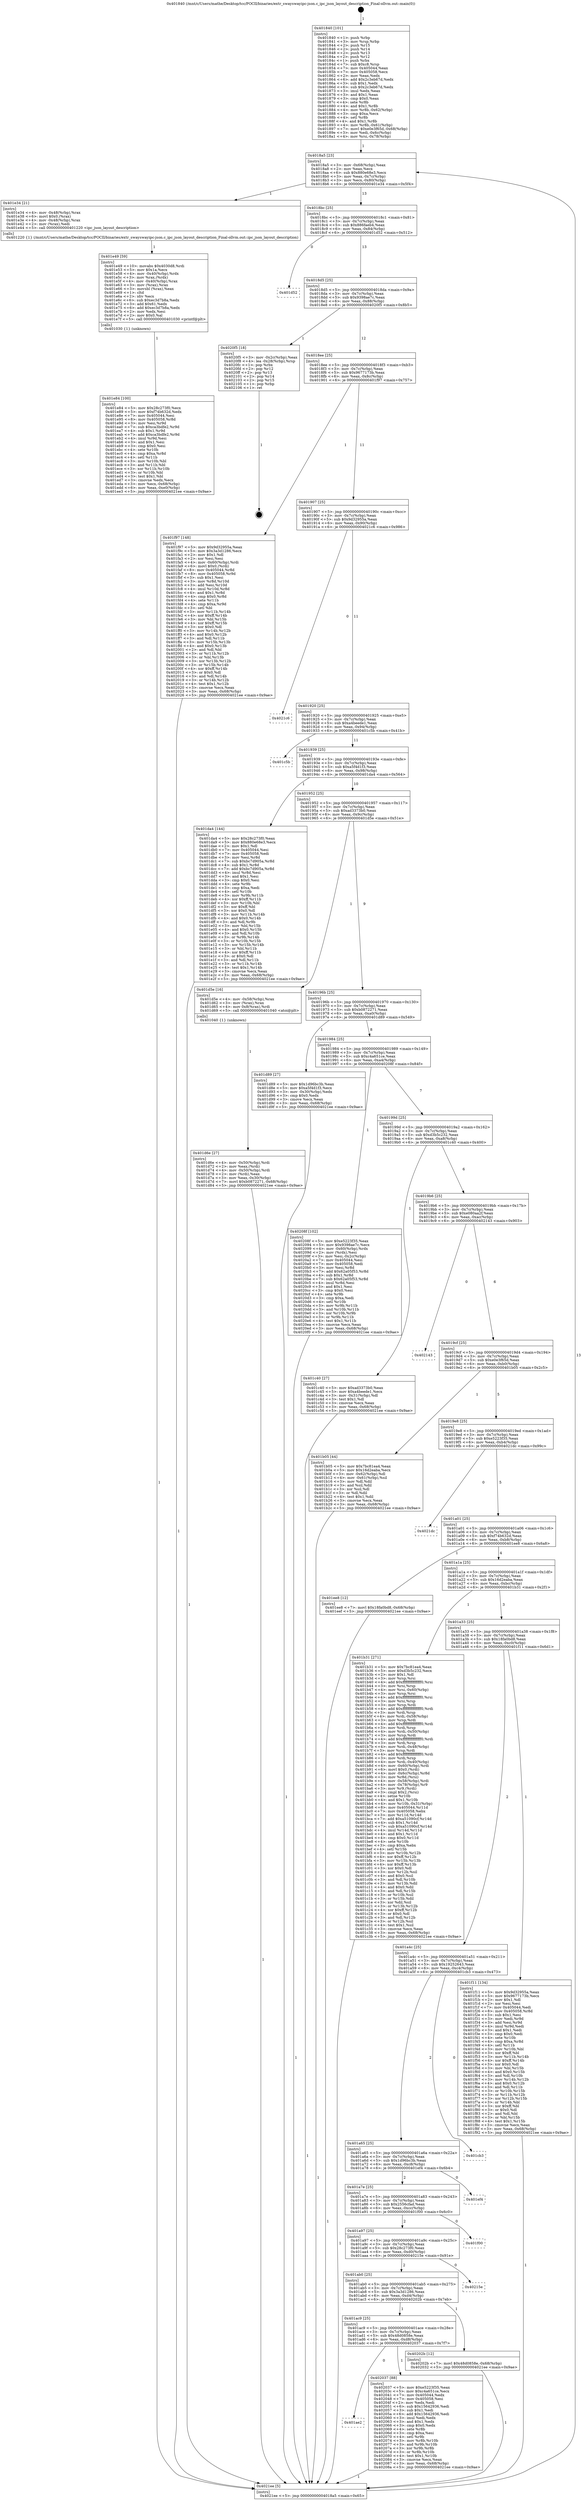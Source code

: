 digraph "0x401840" {
  label = "0x401840 (/mnt/c/Users/mathe/Desktop/tcc/POCII/binaries/extr_swayswayipc-json.c_ipc_json_layout_description_Final-ollvm.out::main(0))"
  labelloc = "t"
  node[shape=record]

  Entry [label="",width=0.3,height=0.3,shape=circle,fillcolor=black,style=filled]
  "0x4018a5" [label="{
     0x4018a5 [23]\l
     | [instrs]\l
     &nbsp;&nbsp;0x4018a5 \<+3\>: mov -0x68(%rbp),%eax\l
     &nbsp;&nbsp;0x4018a8 \<+2\>: mov %eax,%ecx\l
     &nbsp;&nbsp;0x4018aa \<+6\>: sub $0x880e68e3,%ecx\l
     &nbsp;&nbsp;0x4018b0 \<+3\>: mov %eax,-0x7c(%rbp)\l
     &nbsp;&nbsp;0x4018b3 \<+3\>: mov %ecx,-0x80(%rbp)\l
     &nbsp;&nbsp;0x4018b6 \<+6\>: je 0000000000401e34 \<main+0x5f4\>\l
  }"]
  "0x401e34" [label="{
     0x401e34 [21]\l
     | [instrs]\l
     &nbsp;&nbsp;0x401e34 \<+4\>: mov -0x48(%rbp),%rax\l
     &nbsp;&nbsp;0x401e38 \<+6\>: movl $0x0,(%rax)\l
     &nbsp;&nbsp;0x401e3e \<+4\>: mov -0x48(%rbp),%rax\l
     &nbsp;&nbsp;0x401e42 \<+2\>: mov (%rax),%edi\l
     &nbsp;&nbsp;0x401e44 \<+5\>: call 0000000000401220 \<ipc_json_layout_description\>\l
     | [calls]\l
     &nbsp;&nbsp;0x401220 \{1\} (/mnt/c/Users/mathe/Desktop/tcc/POCII/binaries/extr_swayswayipc-json.c_ipc_json_layout_description_Final-ollvm.out::ipc_json_layout_description)\l
  }"]
  "0x4018bc" [label="{
     0x4018bc [25]\l
     | [instrs]\l
     &nbsp;&nbsp;0x4018bc \<+5\>: jmp 00000000004018c1 \<main+0x81\>\l
     &nbsp;&nbsp;0x4018c1 \<+3\>: mov -0x7c(%rbp),%eax\l
     &nbsp;&nbsp;0x4018c4 \<+5\>: sub $0x886faeb4,%eax\l
     &nbsp;&nbsp;0x4018c9 \<+6\>: mov %eax,-0x84(%rbp)\l
     &nbsp;&nbsp;0x4018cf \<+6\>: je 0000000000401d52 \<main+0x512\>\l
  }"]
  Exit [label="",width=0.3,height=0.3,shape=circle,fillcolor=black,style=filled,peripheries=2]
  "0x401d52" [label="{
     0x401d52\l
  }", style=dashed]
  "0x4018d5" [label="{
     0x4018d5 [25]\l
     | [instrs]\l
     &nbsp;&nbsp;0x4018d5 \<+5\>: jmp 00000000004018da \<main+0x9a\>\l
     &nbsp;&nbsp;0x4018da \<+3\>: mov -0x7c(%rbp),%eax\l
     &nbsp;&nbsp;0x4018dd \<+5\>: sub $0x9398ae7c,%eax\l
     &nbsp;&nbsp;0x4018e2 \<+6\>: mov %eax,-0x88(%rbp)\l
     &nbsp;&nbsp;0x4018e8 \<+6\>: je 00000000004020f5 \<main+0x8b5\>\l
  }"]
  "0x401ae2" [label="{
     0x401ae2\l
  }", style=dashed]
  "0x4020f5" [label="{
     0x4020f5 [18]\l
     | [instrs]\l
     &nbsp;&nbsp;0x4020f5 \<+3\>: mov -0x2c(%rbp),%eax\l
     &nbsp;&nbsp;0x4020f8 \<+4\>: lea -0x28(%rbp),%rsp\l
     &nbsp;&nbsp;0x4020fc \<+1\>: pop %rbx\l
     &nbsp;&nbsp;0x4020fd \<+2\>: pop %r12\l
     &nbsp;&nbsp;0x4020ff \<+2\>: pop %r13\l
     &nbsp;&nbsp;0x402101 \<+2\>: pop %r14\l
     &nbsp;&nbsp;0x402103 \<+2\>: pop %r15\l
     &nbsp;&nbsp;0x402105 \<+1\>: pop %rbp\l
     &nbsp;&nbsp;0x402106 \<+1\>: ret\l
  }"]
  "0x4018ee" [label="{
     0x4018ee [25]\l
     | [instrs]\l
     &nbsp;&nbsp;0x4018ee \<+5\>: jmp 00000000004018f3 \<main+0xb3\>\l
     &nbsp;&nbsp;0x4018f3 \<+3\>: mov -0x7c(%rbp),%eax\l
     &nbsp;&nbsp;0x4018f6 \<+5\>: sub $0x9677173b,%eax\l
     &nbsp;&nbsp;0x4018fb \<+6\>: mov %eax,-0x8c(%rbp)\l
     &nbsp;&nbsp;0x401901 \<+6\>: je 0000000000401f97 \<main+0x757\>\l
  }"]
  "0x402037" [label="{
     0x402037 [88]\l
     | [instrs]\l
     &nbsp;&nbsp;0x402037 \<+5\>: mov $0xe5223f35,%eax\l
     &nbsp;&nbsp;0x40203c \<+5\>: mov $0xc4a651ce,%ecx\l
     &nbsp;&nbsp;0x402041 \<+7\>: mov 0x405044,%edx\l
     &nbsp;&nbsp;0x402048 \<+7\>: mov 0x405058,%esi\l
     &nbsp;&nbsp;0x40204f \<+2\>: mov %edx,%edi\l
     &nbsp;&nbsp;0x402051 \<+6\>: sub $0x15642936,%edi\l
     &nbsp;&nbsp;0x402057 \<+3\>: sub $0x1,%edi\l
     &nbsp;&nbsp;0x40205a \<+6\>: add $0x15642936,%edi\l
     &nbsp;&nbsp;0x402060 \<+3\>: imul %edi,%edx\l
     &nbsp;&nbsp;0x402063 \<+3\>: and $0x1,%edx\l
     &nbsp;&nbsp;0x402066 \<+3\>: cmp $0x0,%edx\l
     &nbsp;&nbsp;0x402069 \<+4\>: sete %r8b\l
     &nbsp;&nbsp;0x40206d \<+3\>: cmp $0xa,%esi\l
     &nbsp;&nbsp;0x402070 \<+4\>: setl %r9b\l
     &nbsp;&nbsp;0x402074 \<+3\>: mov %r8b,%r10b\l
     &nbsp;&nbsp;0x402077 \<+3\>: and %r9b,%r10b\l
     &nbsp;&nbsp;0x40207a \<+3\>: xor %r9b,%r8b\l
     &nbsp;&nbsp;0x40207d \<+3\>: or %r8b,%r10b\l
     &nbsp;&nbsp;0x402080 \<+4\>: test $0x1,%r10b\l
     &nbsp;&nbsp;0x402084 \<+3\>: cmovne %ecx,%eax\l
     &nbsp;&nbsp;0x402087 \<+3\>: mov %eax,-0x68(%rbp)\l
     &nbsp;&nbsp;0x40208a \<+5\>: jmp 00000000004021ee \<main+0x9ae\>\l
  }"]
  "0x401f97" [label="{
     0x401f97 [148]\l
     | [instrs]\l
     &nbsp;&nbsp;0x401f97 \<+5\>: mov $0x9d32955a,%eax\l
     &nbsp;&nbsp;0x401f9c \<+5\>: mov $0x3a3d1286,%ecx\l
     &nbsp;&nbsp;0x401fa1 \<+2\>: mov $0x1,%dl\l
     &nbsp;&nbsp;0x401fa3 \<+2\>: xor %esi,%esi\l
     &nbsp;&nbsp;0x401fa5 \<+4\>: mov -0x60(%rbp),%rdi\l
     &nbsp;&nbsp;0x401fa9 \<+6\>: movl $0x0,(%rdi)\l
     &nbsp;&nbsp;0x401faf \<+8\>: mov 0x405044,%r8d\l
     &nbsp;&nbsp;0x401fb7 \<+8\>: mov 0x405058,%r9d\l
     &nbsp;&nbsp;0x401fbf \<+3\>: sub $0x1,%esi\l
     &nbsp;&nbsp;0x401fc2 \<+3\>: mov %r8d,%r10d\l
     &nbsp;&nbsp;0x401fc5 \<+3\>: add %esi,%r10d\l
     &nbsp;&nbsp;0x401fc8 \<+4\>: imul %r10d,%r8d\l
     &nbsp;&nbsp;0x401fcc \<+4\>: and $0x1,%r8d\l
     &nbsp;&nbsp;0x401fd0 \<+4\>: cmp $0x0,%r8d\l
     &nbsp;&nbsp;0x401fd4 \<+4\>: sete %r11b\l
     &nbsp;&nbsp;0x401fd8 \<+4\>: cmp $0xa,%r9d\l
     &nbsp;&nbsp;0x401fdc \<+3\>: setl %bl\l
     &nbsp;&nbsp;0x401fdf \<+3\>: mov %r11b,%r14b\l
     &nbsp;&nbsp;0x401fe2 \<+4\>: xor $0xff,%r14b\l
     &nbsp;&nbsp;0x401fe6 \<+3\>: mov %bl,%r15b\l
     &nbsp;&nbsp;0x401fe9 \<+4\>: xor $0xff,%r15b\l
     &nbsp;&nbsp;0x401fed \<+3\>: xor $0x0,%dl\l
     &nbsp;&nbsp;0x401ff0 \<+3\>: mov %r14b,%r12b\l
     &nbsp;&nbsp;0x401ff3 \<+4\>: and $0x0,%r12b\l
     &nbsp;&nbsp;0x401ff7 \<+3\>: and %dl,%r11b\l
     &nbsp;&nbsp;0x401ffa \<+3\>: mov %r15b,%r13b\l
     &nbsp;&nbsp;0x401ffd \<+4\>: and $0x0,%r13b\l
     &nbsp;&nbsp;0x402001 \<+2\>: and %dl,%bl\l
     &nbsp;&nbsp;0x402003 \<+3\>: or %r11b,%r12b\l
     &nbsp;&nbsp;0x402006 \<+3\>: or %bl,%r13b\l
     &nbsp;&nbsp;0x402009 \<+3\>: xor %r13b,%r12b\l
     &nbsp;&nbsp;0x40200c \<+3\>: or %r15b,%r14b\l
     &nbsp;&nbsp;0x40200f \<+4\>: xor $0xff,%r14b\l
     &nbsp;&nbsp;0x402013 \<+3\>: or $0x0,%dl\l
     &nbsp;&nbsp;0x402016 \<+3\>: and %dl,%r14b\l
     &nbsp;&nbsp;0x402019 \<+3\>: or %r14b,%r12b\l
     &nbsp;&nbsp;0x40201c \<+4\>: test $0x1,%r12b\l
     &nbsp;&nbsp;0x402020 \<+3\>: cmovne %ecx,%eax\l
     &nbsp;&nbsp;0x402023 \<+3\>: mov %eax,-0x68(%rbp)\l
     &nbsp;&nbsp;0x402026 \<+5\>: jmp 00000000004021ee \<main+0x9ae\>\l
  }"]
  "0x401907" [label="{
     0x401907 [25]\l
     | [instrs]\l
     &nbsp;&nbsp;0x401907 \<+5\>: jmp 000000000040190c \<main+0xcc\>\l
     &nbsp;&nbsp;0x40190c \<+3\>: mov -0x7c(%rbp),%eax\l
     &nbsp;&nbsp;0x40190f \<+5\>: sub $0x9d32955a,%eax\l
     &nbsp;&nbsp;0x401914 \<+6\>: mov %eax,-0x90(%rbp)\l
     &nbsp;&nbsp;0x40191a \<+6\>: je 00000000004021c6 \<main+0x986\>\l
  }"]
  "0x401ac9" [label="{
     0x401ac9 [25]\l
     | [instrs]\l
     &nbsp;&nbsp;0x401ac9 \<+5\>: jmp 0000000000401ace \<main+0x28e\>\l
     &nbsp;&nbsp;0x401ace \<+3\>: mov -0x7c(%rbp),%eax\l
     &nbsp;&nbsp;0x401ad1 \<+5\>: sub $0x48d0858e,%eax\l
     &nbsp;&nbsp;0x401ad6 \<+6\>: mov %eax,-0xd8(%rbp)\l
     &nbsp;&nbsp;0x401adc \<+6\>: je 0000000000402037 \<main+0x7f7\>\l
  }"]
  "0x4021c6" [label="{
     0x4021c6\l
  }", style=dashed]
  "0x401920" [label="{
     0x401920 [25]\l
     | [instrs]\l
     &nbsp;&nbsp;0x401920 \<+5\>: jmp 0000000000401925 \<main+0xe5\>\l
     &nbsp;&nbsp;0x401925 \<+3\>: mov -0x7c(%rbp),%eax\l
     &nbsp;&nbsp;0x401928 \<+5\>: sub $0xa4beede1,%eax\l
     &nbsp;&nbsp;0x40192d \<+6\>: mov %eax,-0x94(%rbp)\l
     &nbsp;&nbsp;0x401933 \<+6\>: je 0000000000401c5b \<main+0x41b\>\l
  }"]
  "0x40202b" [label="{
     0x40202b [12]\l
     | [instrs]\l
     &nbsp;&nbsp;0x40202b \<+7\>: movl $0x48d0858e,-0x68(%rbp)\l
     &nbsp;&nbsp;0x402032 \<+5\>: jmp 00000000004021ee \<main+0x9ae\>\l
  }"]
  "0x401c5b" [label="{
     0x401c5b\l
  }", style=dashed]
  "0x401939" [label="{
     0x401939 [25]\l
     | [instrs]\l
     &nbsp;&nbsp;0x401939 \<+5\>: jmp 000000000040193e \<main+0xfe\>\l
     &nbsp;&nbsp;0x40193e \<+3\>: mov -0x7c(%rbp),%eax\l
     &nbsp;&nbsp;0x401941 \<+5\>: sub $0xa5f4d1f3,%eax\l
     &nbsp;&nbsp;0x401946 \<+6\>: mov %eax,-0x98(%rbp)\l
     &nbsp;&nbsp;0x40194c \<+6\>: je 0000000000401da4 \<main+0x564\>\l
  }"]
  "0x401ab0" [label="{
     0x401ab0 [25]\l
     | [instrs]\l
     &nbsp;&nbsp;0x401ab0 \<+5\>: jmp 0000000000401ab5 \<main+0x275\>\l
     &nbsp;&nbsp;0x401ab5 \<+3\>: mov -0x7c(%rbp),%eax\l
     &nbsp;&nbsp;0x401ab8 \<+5\>: sub $0x3a3d1286,%eax\l
     &nbsp;&nbsp;0x401abd \<+6\>: mov %eax,-0xd4(%rbp)\l
     &nbsp;&nbsp;0x401ac3 \<+6\>: je 000000000040202b \<main+0x7eb\>\l
  }"]
  "0x401da4" [label="{
     0x401da4 [144]\l
     | [instrs]\l
     &nbsp;&nbsp;0x401da4 \<+5\>: mov $0x28c273f0,%eax\l
     &nbsp;&nbsp;0x401da9 \<+5\>: mov $0x880e68e3,%ecx\l
     &nbsp;&nbsp;0x401dae \<+2\>: mov $0x1,%dl\l
     &nbsp;&nbsp;0x401db0 \<+7\>: mov 0x405044,%esi\l
     &nbsp;&nbsp;0x401db7 \<+7\>: mov 0x405058,%edi\l
     &nbsp;&nbsp;0x401dbe \<+3\>: mov %esi,%r8d\l
     &nbsp;&nbsp;0x401dc1 \<+7\>: sub $0xbc7d905a,%r8d\l
     &nbsp;&nbsp;0x401dc8 \<+4\>: sub $0x1,%r8d\l
     &nbsp;&nbsp;0x401dcc \<+7\>: add $0xbc7d905a,%r8d\l
     &nbsp;&nbsp;0x401dd3 \<+4\>: imul %r8d,%esi\l
     &nbsp;&nbsp;0x401dd7 \<+3\>: and $0x1,%esi\l
     &nbsp;&nbsp;0x401dda \<+3\>: cmp $0x0,%esi\l
     &nbsp;&nbsp;0x401ddd \<+4\>: sete %r9b\l
     &nbsp;&nbsp;0x401de1 \<+3\>: cmp $0xa,%edi\l
     &nbsp;&nbsp;0x401de4 \<+4\>: setl %r10b\l
     &nbsp;&nbsp;0x401de8 \<+3\>: mov %r9b,%r11b\l
     &nbsp;&nbsp;0x401deb \<+4\>: xor $0xff,%r11b\l
     &nbsp;&nbsp;0x401def \<+3\>: mov %r10b,%bl\l
     &nbsp;&nbsp;0x401df2 \<+3\>: xor $0xff,%bl\l
     &nbsp;&nbsp;0x401df5 \<+3\>: xor $0x0,%dl\l
     &nbsp;&nbsp;0x401df8 \<+3\>: mov %r11b,%r14b\l
     &nbsp;&nbsp;0x401dfb \<+4\>: and $0x0,%r14b\l
     &nbsp;&nbsp;0x401dff \<+3\>: and %dl,%r9b\l
     &nbsp;&nbsp;0x401e02 \<+3\>: mov %bl,%r15b\l
     &nbsp;&nbsp;0x401e05 \<+4\>: and $0x0,%r15b\l
     &nbsp;&nbsp;0x401e09 \<+3\>: and %dl,%r10b\l
     &nbsp;&nbsp;0x401e0c \<+3\>: or %r9b,%r14b\l
     &nbsp;&nbsp;0x401e0f \<+3\>: or %r10b,%r15b\l
     &nbsp;&nbsp;0x401e12 \<+3\>: xor %r15b,%r14b\l
     &nbsp;&nbsp;0x401e15 \<+3\>: or %bl,%r11b\l
     &nbsp;&nbsp;0x401e18 \<+4\>: xor $0xff,%r11b\l
     &nbsp;&nbsp;0x401e1c \<+3\>: or $0x0,%dl\l
     &nbsp;&nbsp;0x401e1f \<+3\>: and %dl,%r11b\l
     &nbsp;&nbsp;0x401e22 \<+3\>: or %r11b,%r14b\l
     &nbsp;&nbsp;0x401e25 \<+4\>: test $0x1,%r14b\l
     &nbsp;&nbsp;0x401e29 \<+3\>: cmovne %ecx,%eax\l
     &nbsp;&nbsp;0x401e2c \<+3\>: mov %eax,-0x68(%rbp)\l
     &nbsp;&nbsp;0x401e2f \<+5\>: jmp 00000000004021ee \<main+0x9ae\>\l
  }"]
  "0x401952" [label="{
     0x401952 [25]\l
     | [instrs]\l
     &nbsp;&nbsp;0x401952 \<+5\>: jmp 0000000000401957 \<main+0x117\>\l
     &nbsp;&nbsp;0x401957 \<+3\>: mov -0x7c(%rbp),%eax\l
     &nbsp;&nbsp;0x40195a \<+5\>: sub $0xad3373b0,%eax\l
     &nbsp;&nbsp;0x40195f \<+6\>: mov %eax,-0x9c(%rbp)\l
     &nbsp;&nbsp;0x401965 \<+6\>: je 0000000000401d5e \<main+0x51e\>\l
  }"]
  "0x40215e" [label="{
     0x40215e\l
  }", style=dashed]
  "0x401d5e" [label="{
     0x401d5e [16]\l
     | [instrs]\l
     &nbsp;&nbsp;0x401d5e \<+4\>: mov -0x58(%rbp),%rax\l
     &nbsp;&nbsp;0x401d62 \<+3\>: mov (%rax),%rax\l
     &nbsp;&nbsp;0x401d65 \<+4\>: mov 0x8(%rax),%rdi\l
     &nbsp;&nbsp;0x401d69 \<+5\>: call 0000000000401040 \<atoi@plt\>\l
     | [calls]\l
     &nbsp;&nbsp;0x401040 \{1\} (unknown)\l
  }"]
  "0x40196b" [label="{
     0x40196b [25]\l
     | [instrs]\l
     &nbsp;&nbsp;0x40196b \<+5\>: jmp 0000000000401970 \<main+0x130\>\l
     &nbsp;&nbsp;0x401970 \<+3\>: mov -0x7c(%rbp),%eax\l
     &nbsp;&nbsp;0x401973 \<+5\>: sub $0xb0872271,%eax\l
     &nbsp;&nbsp;0x401978 \<+6\>: mov %eax,-0xa0(%rbp)\l
     &nbsp;&nbsp;0x40197e \<+6\>: je 0000000000401d89 \<main+0x549\>\l
  }"]
  "0x401a97" [label="{
     0x401a97 [25]\l
     | [instrs]\l
     &nbsp;&nbsp;0x401a97 \<+5\>: jmp 0000000000401a9c \<main+0x25c\>\l
     &nbsp;&nbsp;0x401a9c \<+3\>: mov -0x7c(%rbp),%eax\l
     &nbsp;&nbsp;0x401a9f \<+5\>: sub $0x28c273f0,%eax\l
     &nbsp;&nbsp;0x401aa4 \<+6\>: mov %eax,-0xd0(%rbp)\l
     &nbsp;&nbsp;0x401aaa \<+6\>: je 000000000040215e \<main+0x91e\>\l
  }"]
  "0x401d89" [label="{
     0x401d89 [27]\l
     | [instrs]\l
     &nbsp;&nbsp;0x401d89 \<+5\>: mov $0x1d96bc3b,%eax\l
     &nbsp;&nbsp;0x401d8e \<+5\>: mov $0xa5f4d1f3,%ecx\l
     &nbsp;&nbsp;0x401d93 \<+3\>: mov -0x30(%rbp),%edx\l
     &nbsp;&nbsp;0x401d96 \<+3\>: cmp $0x0,%edx\l
     &nbsp;&nbsp;0x401d99 \<+3\>: cmove %ecx,%eax\l
     &nbsp;&nbsp;0x401d9c \<+3\>: mov %eax,-0x68(%rbp)\l
     &nbsp;&nbsp;0x401d9f \<+5\>: jmp 00000000004021ee \<main+0x9ae\>\l
  }"]
  "0x401984" [label="{
     0x401984 [25]\l
     | [instrs]\l
     &nbsp;&nbsp;0x401984 \<+5\>: jmp 0000000000401989 \<main+0x149\>\l
     &nbsp;&nbsp;0x401989 \<+3\>: mov -0x7c(%rbp),%eax\l
     &nbsp;&nbsp;0x40198c \<+5\>: sub $0xc4a651ce,%eax\l
     &nbsp;&nbsp;0x401991 \<+6\>: mov %eax,-0xa4(%rbp)\l
     &nbsp;&nbsp;0x401997 \<+6\>: je 000000000040208f \<main+0x84f\>\l
  }"]
  "0x401f00" [label="{
     0x401f00\l
  }", style=dashed]
  "0x40208f" [label="{
     0x40208f [102]\l
     | [instrs]\l
     &nbsp;&nbsp;0x40208f \<+5\>: mov $0xe5223f35,%eax\l
     &nbsp;&nbsp;0x402094 \<+5\>: mov $0x9398ae7c,%ecx\l
     &nbsp;&nbsp;0x402099 \<+4\>: mov -0x60(%rbp),%rdx\l
     &nbsp;&nbsp;0x40209d \<+2\>: mov (%rdx),%esi\l
     &nbsp;&nbsp;0x40209f \<+3\>: mov %esi,-0x2c(%rbp)\l
     &nbsp;&nbsp;0x4020a2 \<+7\>: mov 0x405044,%esi\l
     &nbsp;&nbsp;0x4020a9 \<+7\>: mov 0x405058,%edi\l
     &nbsp;&nbsp;0x4020b0 \<+3\>: mov %esi,%r8d\l
     &nbsp;&nbsp;0x4020b3 \<+7\>: add $0x62a05f53,%r8d\l
     &nbsp;&nbsp;0x4020ba \<+4\>: sub $0x1,%r8d\l
     &nbsp;&nbsp;0x4020be \<+7\>: sub $0x62a05f53,%r8d\l
     &nbsp;&nbsp;0x4020c5 \<+4\>: imul %r8d,%esi\l
     &nbsp;&nbsp;0x4020c9 \<+3\>: and $0x1,%esi\l
     &nbsp;&nbsp;0x4020cc \<+3\>: cmp $0x0,%esi\l
     &nbsp;&nbsp;0x4020cf \<+4\>: sete %r9b\l
     &nbsp;&nbsp;0x4020d3 \<+3\>: cmp $0xa,%edi\l
     &nbsp;&nbsp;0x4020d6 \<+4\>: setl %r10b\l
     &nbsp;&nbsp;0x4020da \<+3\>: mov %r9b,%r11b\l
     &nbsp;&nbsp;0x4020dd \<+3\>: and %r10b,%r11b\l
     &nbsp;&nbsp;0x4020e0 \<+3\>: xor %r10b,%r9b\l
     &nbsp;&nbsp;0x4020e3 \<+3\>: or %r9b,%r11b\l
     &nbsp;&nbsp;0x4020e6 \<+4\>: test $0x1,%r11b\l
     &nbsp;&nbsp;0x4020ea \<+3\>: cmovne %ecx,%eax\l
     &nbsp;&nbsp;0x4020ed \<+3\>: mov %eax,-0x68(%rbp)\l
     &nbsp;&nbsp;0x4020f0 \<+5\>: jmp 00000000004021ee \<main+0x9ae\>\l
  }"]
  "0x40199d" [label="{
     0x40199d [25]\l
     | [instrs]\l
     &nbsp;&nbsp;0x40199d \<+5\>: jmp 00000000004019a2 \<main+0x162\>\l
     &nbsp;&nbsp;0x4019a2 \<+3\>: mov -0x7c(%rbp),%eax\l
     &nbsp;&nbsp;0x4019a5 \<+5\>: sub $0xd3b5c232,%eax\l
     &nbsp;&nbsp;0x4019aa \<+6\>: mov %eax,-0xa8(%rbp)\l
     &nbsp;&nbsp;0x4019b0 \<+6\>: je 0000000000401c40 \<main+0x400\>\l
  }"]
  "0x401a7e" [label="{
     0x401a7e [25]\l
     | [instrs]\l
     &nbsp;&nbsp;0x401a7e \<+5\>: jmp 0000000000401a83 \<main+0x243\>\l
     &nbsp;&nbsp;0x401a83 \<+3\>: mov -0x7c(%rbp),%eax\l
     &nbsp;&nbsp;0x401a86 \<+5\>: sub $0x2556cfad,%eax\l
     &nbsp;&nbsp;0x401a8b \<+6\>: mov %eax,-0xcc(%rbp)\l
     &nbsp;&nbsp;0x401a91 \<+6\>: je 0000000000401f00 \<main+0x6c0\>\l
  }"]
  "0x401c40" [label="{
     0x401c40 [27]\l
     | [instrs]\l
     &nbsp;&nbsp;0x401c40 \<+5\>: mov $0xad3373b0,%eax\l
     &nbsp;&nbsp;0x401c45 \<+5\>: mov $0xa4beede1,%ecx\l
     &nbsp;&nbsp;0x401c4a \<+3\>: mov -0x31(%rbp),%dl\l
     &nbsp;&nbsp;0x401c4d \<+3\>: test $0x1,%dl\l
     &nbsp;&nbsp;0x401c50 \<+3\>: cmovne %ecx,%eax\l
     &nbsp;&nbsp;0x401c53 \<+3\>: mov %eax,-0x68(%rbp)\l
     &nbsp;&nbsp;0x401c56 \<+5\>: jmp 00000000004021ee \<main+0x9ae\>\l
  }"]
  "0x4019b6" [label="{
     0x4019b6 [25]\l
     | [instrs]\l
     &nbsp;&nbsp;0x4019b6 \<+5\>: jmp 00000000004019bb \<main+0x17b\>\l
     &nbsp;&nbsp;0x4019bb \<+3\>: mov -0x7c(%rbp),%eax\l
     &nbsp;&nbsp;0x4019be \<+5\>: sub $0xe080aa2f,%eax\l
     &nbsp;&nbsp;0x4019c3 \<+6\>: mov %eax,-0xac(%rbp)\l
     &nbsp;&nbsp;0x4019c9 \<+6\>: je 0000000000402143 \<main+0x903\>\l
  }"]
  "0x401ef4" [label="{
     0x401ef4\l
  }", style=dashed]
  "0x402143" [label="{
     0x402143\l
  }", style=dashed]
  "0x4019cf" [label="{
     0x4019cf [25]\l
     | [instrs]\l
     &nbsp;&nbsp;0x4019cf \<+5\>: jmp 00000000004019d4 \<main+0x194\>\l
     &nbsp;&nbsp;0x4019d4 \<+3\>: mov -0x7c(%rbp),%eax\l
     &nbsp;&nbsp;0x4019d7 \<+5\>: sub $0xe0e3f65d,%eax\l
     &nbsp;&nbsp;0x4019dc \<+6\>: mov %eax,-0xb0(%rbp)\l
     &nbsp;&nbsp;0x4019e2 \<+6\>: je 0000000000401b05 \<main+0x2c5\>\l
  }"]
  "0x401a65" [label="{
     0x401a65 [25]\l
     | [instrs]\l
     &nbsp;&nbsp;0x401a65 \<+5\>: jmp 0000000000401a6a \<main+0x22a\>\l
     &nbsp;&nbsp;0x401a6a \<+3\>: mov -0x7c(%rbp),%eax\l
     &nbsp;&nbsp;0x401a6d \<+5\>: sub $0x1d96bc3b,%eax\l
     &nbsp;&nbsp;0x401a72 \<+6\>: mov %eax,-0xc8(%rbp)\l
     &nbsp;&nbsp;0x401a78 \<+6\>: je 0000000000401ef4 \<main+0x6b4\>\l
  }"]
  "0x401b05" [label="{
     0x401b05 [44]\l
     | [instrs]\l
     &nbsp;&nbsp;0x401b05 \<+5\>: mov $0x7bc81ea4,%eax\l
     &nbsp;&nbsp;0x401b0a \<+5\>: mov $0x16d2eaba,%ecx\l
     &nbsp;&nbsp;0x401b0f \<+3\>: mov -0x62(%rbp),%dl\l
     &nbsp;&nbsp;0x401b12 \<+4\>: mov -0x61(%rbp),%sil\l
     &nbsp;&nbsp;0x401b16 \<+3\>: mov %dl,%dil\l
     &nbsp;&nbsp;0x401b19 \<+3\>: and %sil,%dil\l
     &nbsp;&nbsp;0x401b1c \<+3\>: xor %sil,%dl\l
     &nbsp;&nbsp;0x401b1f \<+3\>: or %dl,%dil\l
     &nbsp;&nbsp;0x401b22 \<+4\>: test $0x1,%dil\l
     &nbsp;&nbsp;0x401b26 \<+3\>: cmovne %ecx,%eax\l
     &nbsp;&nbsp;0x401b29 \<+3\>: mov %eax,-0x68(%rbp)\l
     &nbsp;&nbsp;0x401b2c \<+5\>: jmp 00000000004021ee \<main+0x9ae\>\l
  }"]
  "0x4019e8" [label="{
     0x4019e8 [25]\l
     | [instrs]\l
     &nbsp;&nbsp;0x4019e8 \<+5\>: jmp 00000000004019ed \<main+0x1ad\>\l
     &nbsp;&nbsp;0x4019ed \<+3\>: mov -0x7c(%rbp),%eax\l
     &nbsp;&nbsp;0x4019f0 \<+5\>: sub $0xe5223f35,%eax\l
     &nbsp;&nbsp;0x4019f5 \<+6\>: mov %eax,-0xb4(%rbp)\l
     &nbsp;&nbsp;0x4019fb \<+6\>: je 00000000004021dc \<main+0x99c\>\l
  }"]
  "0x4021ee" [label="{
     0x4021ee [5]\l
     | [instrs]\l
     &nbsp;&nbsp;0x4021ee \<+5\>: jmp 00000000004018a5 \<main+0x65\>\l
  }"]
  "0x401840" [label="{
     0x401840 [101]\l
     | [instrs]\l
     &nbsp;&nbsp;0x401840 \<+1\>: push %rbp\l
     &nbsp;&nbsp;0x401841 \<+3\>: mov %rsp,%rbp\l
     &nbsp;&nbsp;0x401844 \<+2\>: push %r15\l
     &nbsp;&nbsp;0x401846 \<+2\>: push %r14\l
     &nbsp;&nbsp;0x401848 \<+2\>: push %r13\l
     &nbsp;&nbsp;0x40184a \<+2\>: push %r12\l
     &nbsp;&nbsp;0x40184c \<+1\>: push %rbx\l
     &nbsp;&nbsp;0x40184d \<+7\>: sub $0xc8,%rsp\l
     &nbsp;&nbsp;0x401854 \<+7\>: mov 0x405044,%eax\l
     &nbsp;&nbsp;0x40185b \<+7\>: mov 0x405058,%ecx\l
     &nbsp;&nbsp;0x401862 \<+2\>: mov %eax,%edx\l
     &nbsp;&nbsp;0x401864 \<+6\>: add $0x2c3eb67d,%edx\l
     &nbsp;&nbsp;0x40186a \<+3\>: sub $0x1,%edx\l
     &nbsp;&nbsp;0x40186d \<+6\>: sub $0x2c3eb67d,%edx\l
     &nbsp;&nbsp;0x401873 \<+3\>: imul %edx,%eax\l
     &nbsp;&nbsp;0x401876 \<+3\>: and $0x1,%eax\l
     &nbsp;&nbsp;0x401879 \<+3\>: cmp $0x0,%eax\l
     &nbsp;&nbsp;0x40187c \<+4\>: sete %r8b\l
     &nbsp;&nbsp;0x401880 \<+4\>: and $0x1,%r8b\l
     &nbsp;&nbsp;0x401884 \<+4\>: mov %r8b,-0x62(%rbp)\l
     &nbsp;&nbsp;0x401888 \<+3\>: cmp $0xa,%ecx\l
     &nbsp;&nbsp;0x40188b \<+4\>: setl %r8b\l
     &nbsp;&nbsp;0x40188f \<+4\>: and $0x1,%r8b\l
     &nbsp;&nbsp;0x401893 \<+4\>: mov %r8b,-0x61(%rbp)\l
     &nbsp;&nbsp;0x401897 \<+7\>: movl $0xe0e3f65d,-0x68(%rbp)\l
     &nbsp;&nbsp;0x40189e \<+3\>: mov %edi,-0x6c(%rbp)\l
     &nbsp;&nbsp;0x4018a1 \<+4\>: mov %rsi,-0x78(%rbp)\l
  }"]
  "0x401cb3" [label="{
     0x401cb3\l
  }", style=dashed]
  "0x4021dc" [label="{
     0x4021dc\l
  }", style=dashed]
  "0x401a01" [label="{
     0x401a01 [25]\l
     | [instrs]\l
     &nbsp;&nbsp;0x401a01 \<+5\>: jmp 0000000000401a06 \<main+0x1c6\>\l
     &nbsp;&nbsp;0x401a06 \<+3\>: mov -0x7c(%rbp),%eax\l
     &nbsp;&nbsp;0x401a09 \<+5\>: sub $0xf74b632d,%eax\l
     &nbsp;&nbsp;0x401a0e \<+6\>: mov %eax,-0xb8(%rbp)\l
     &nbsp;&nbsp;0x401a14 \<+6\>: je 0000000000401ee8 \<main+0x6a8\>\l
  }"]
  "0x401a4c" [label="{
     0x401a4c [25]\l
     | [instrs]\l
     &nbsp;&nbsp;0x401a4c \<+5\>: jmp 0000000000401a51 \<main+0x211\>\l
     &nbsp;&nbsp;0x401a51 \<+3\>: mov -0x7c(%rbp),%eax\l
     &nbsp;&nbsp;0x401a54 \<+5\>: sub $0x19252643,%eax\l
     &nbsp;&nbsp;0x401a59 \<+6\>: mov %eax,-0xc4(%rbp)\l
     &nbsp;&nbsp;0x401a5f \<+6\>: je 0000000000401cb3 \<main+0x473\>\l
  }"]
  "0x401ee8" [label="{
     0x401ee8 [12]\l
     | [instrs]\l
     &nbsp;&nbsp;0x401ee8 \<+7\>: movl $0x18fa0bd8,-0x68(%rbp)\l
     &nbsp;&nbsp;0x401eef \<+5\>: jmp 00000000004021ee \<main+0x9ae\>\l
  }"]
  "0x401a1a" [label="{
     0x401a1a [25]\l
     | [instrs]\l
     &nbsp;&nbsp;0x401a1a \<+5\>: jmp 0000000000401a1f \<main+0x1df\>\l
     &nbsp;&nbsp;0x401a1f \<+3\>: mov -0x7c(%rbp),%eax\l
     &nbsp;&nbsp;0x401a22 \<+5\>: sub $0x16d2eaba,%eax\l
     &nbsp;&nbsp;0x401a27 \<+6\>: mov %eax,-0xbc(%rbp)\l
     &nbsp;&nbsp;0x401a2d \<+6\>: je 0000000000401b31 \<main+0x2f1\>\l
  }"]
  "0x401f11" [label="{
     0x401f11 [134]\l
     | [instrs]\l
     &nbsp;&nbsp;0x401f11 \<+5\>: mov $0x9d32955a,%eax\l
     &nbsp;&nbsp;0x401f16 \<+5\>: mov $0x9677173b,%ecx\l
     &nbsp;&nbsp;0x401f1b \<+2\>: mov $0x1,%dl\l
     &nbsp;&nbsp;0x401f1d \<+2\>: xor %esi,%esi\l
     &nbsp;&nbsp;0x401f1f \<+7\>: mov 0x405044,%edi\l
     &nbsp;&nbsp;0x401f26 \<+8\>: mov 0x405058,%r8d\l
     &nbsp;&nbsp;0x401f2e \<+3\>: sub $0x1,%esi\l
     &nbsp;&nbsp;0x401f31 \<+3\>: mov %edi,%r9d\l
     &nbsp;&nbsp;0x401f34 \<+3\>: add %esi,%r9d\l
     &nbsp;&nbsp;0x401f37 \<+4\>: imul %r9d,%edi\l
     &nbsp;&nbsp;0x401f3b \<+3\>: and $0x1,%edi\l
     &nbsp;&nbsp;0x401f3e \<+3\>: cmp $0x0,%edi\l
     &nbsp;&nbsp;0x401f41 \<+4\>: sete %r10b\l
     &nbsp;&nbsp;0x401f45 \<+4\>: cmp $0xa,%r8d\l
     &nbsp;&nbsp;0x401f49 \<+4\>: setl %r11b\l
     &nbsp;&nbsp;0x401f4d \<+3\>: mov %r10b,%bl\l
     &nbsp;&nbsp;0x401f50 \<+3\>: xor $0xff,%bl\l
     &nbsp;&nbsp;0x401f53 \<+3\>: mov %r11b,%r14b\l
     &nbsp;&nbsp;0x401f56 \<+4\>: xor $0xff,%r14b\l
     &nbsp;&nbsp;0x401f5a \<+3\>: xor $0x0,%dl\l
     &nbsp;&nbsp;0x401f5d \<+3\>: mov %bl,%r15b\l
     &nbsp;&nbsp;0x401f60 \<+4\>: and $0x0,%r15b\l
     &nbsp;&nbsp;0x401f64 \<+3\>: and %dl,%r10b\l
     &nbsp;&nbsp;0x401f67 \<+3\>: mov %r14b,%r12b\l
     &nbsp;&nbsp;0x401f6a \<+4\>: and $0x0,%r12b\l
     &nbsp;&nbsp;0x401f6e \<+3\>: and %dl,%r11b\l
     &nbsp;&nbsp;0x401f71 \<+3\>: or %r10b,%r15b\l
     &nbsp;&nbsp;0x401f74 \<+3\>: or %r11b,%r12b\l
     &nbsp;&nbsp;0x401f77 \<+3\>: xor %r12b,%r15b\l
     &nbsp;&nbsp;0x401f7a \<+3\>: or %r14b,%bl\l
     &nbsp;&nbsp;0x401f7d \<+3\>: xor $0xff,%bl\l
     &nbsp;&nbsp;0x401f80 \<+3\>: or $0x0,%dl\l
     &nbsp;&nbsp;0x401f83 \<+2\>: and %dl,%bl\l
     &nbsp;&nbsp;0x401f85 \<+3\>: or %bl,%r15b\l
     &nbsp;&nbsp;0x401f88 \<+4\>: test $0x1,%r15b\l
     &nbsp;&nbsp;0x401f8c \<+3\>: cmovne %ecx,%eax\l
     &nbsp;&nbsp;0x401f8f \<+3\>: mov %eax,-0x68(%rbp)\l
     &nbsp;&nbsp;0x401f92 \<+5\>: jmp 00000000004021ee \<main+0x9ae\>\l
  }"]
  "0x401b31" [label="{
     0x401b31 [271]\l
     | [instrs]\l
     &nbsp;&nbsp;0x401b31 \<+5\>: mov $0x7bc81ea4,%eax\l
     &nbsp;&nbsp;0x401b36 \<+5\>: mov $0xd3b5c232,%ecx\l
     &nbsp;&nbsp;0x401b3b \<+2\>: mov $0x1,%dl\l
     &nbsp;&nbsp;0x401b3d \<+3\>: mov %rsp,%rsi\l
     &nbsp;&nbsp;0x401b40 \<+4\>: add $0xfffffffffffffff0,%rsi\l
     &nbsp;&nbsp;0x401b44 \<+3\>: mov %rsi,%rsp\l
     &nbsp;&nbsp;0x401b47 \<+4\>: mov %rsi,-0x60(%rbp)\l
     &nbsp;&nbsp;0x401b4b \<+3\>: mov %rsp,%rsi\l
     &nbsp;&nbsp;0x401b4e \<+4\>: add $0xfffffffffffffff0,%rsi\l
     &nbsp;&nbsp;0x401b52 \<+3\>: mov %rsi,%rsp\l
     &nbsp;&nbsp;0x401b55 \<+3\>: mov %rsp,%rdi\l
     &nbsp;&nbsp;0x401b58 \<+4\>: add $0xfffffffffffffff0,%rdi\l
     &nbsp;&nbsp;0x401b5c \<+3\>: mov %rdi,%rsp\l
     &nbsp;&nbsp;0x401b5f \<+4\>: mov %rdi,-0x58(%rbp)\l
     &nbsp;&nbsp;0x401b63 \<+3\>: mov %rsp,%rdi\l
     &nbsp;&nbsp;0x401b66 \<+4\>: add $0xfffffffffffffff0,%rdi\l
     &nbsp;&nbsp;0x401b6a \<+3\>: mov %rdi,%rsp\l
     &nbsp;&nbsp;0x401b6d \<+4\>: mov %rdi,-0x50(%rbp)\l
     &nbsp;&nbsp;0x401b71 \<+3\>: mov %rsp,%rdi\l
     &nbsp;&nbsp;0x401b74 \<+4\>: add $0xfffffffffffffff0,%rdi\l
     &nbsp;&nbsp;0x401b78 \<+3\>: mov %rdi,%rsp\l
     &nbsp;&nbsp;0x401b7b \<+4\>: mov %rdi,-0x48(%rbp)\l
     &nbsp;&nbsp;0x401b7f \<+3\>: mov %rsp,%rdi\l
     &nbsp;&nbsp;0x401b82 \<+4\>: add $0xfffffffffffffff0,%rdi\l
     &nbsp;&nbsp;0x401b86 \<+3\>: mov %rdi,%rsp\l
     &nbsp;&nbsp;0x401b89 \<+4\>: mov %rdi,-0x40(%rbp)\l
     &nbsp;&nbsp;0x401b8d \<+4\>: mov -0x60(%rbp),%rdi\l
     &nbsp;&nbsp;0x401b91 \<+6\>: movl $0x0,(%rdi)\l
     &nbsp;&nbsp;0x401b97 \<+4\>: mov -0x6c(%rbp),%r8d\l
     &nbsp;&nbsp;0x401b9b \<+3\>: mov %r8d,(%rsi)\l
     &nbsp;&nbsp;0x401b9e \<+4\>: mov -0x58(%rbp),%rdi\l
     &nbsp;&nbsp;0x401ba2 \<+4\>: mov -0x78(%rbp),%r9\l
     &nbsp;&nbsp;0x401ba6 \<+3\>: mov %r9,(%rdi)\l
     &nbsp;&nbsp;0x401ba9 \<+3\>: cmpl $0x2,(%rsi)\l
     &nbsp;&nbsp;0x401bac \<+4\>: setne %r10b\l
     &nbsp;&nbsp;0x401bb0 \<+4\>: and $0x1,%r10b\l
     &nbsp;&nbsp;0x401bb4 \<+4\>: mov %r10b,-0x31(%rbp)\l
     &nbsp;&nbsp;0x401bb8 \<+8\>: mov 0x405044,%r11d\l
     &nbsp;&nbsp;0x401bc0 \<+7\>: mov 0x405058,%ebx\l
     &nbsp;&nbsp;0x401bc7 \<+3\>: mov %r11d,%r14d\l
     &nbsp;&nbsp;0x401bca \<+7\>: add $0xa51090cf,%r14d\l
     &nbsp;&nbsp;0x401bd1 \<+4\>: sub $0x1,%r14d\l
     &nbsp;&nbsp;0x401bd5 \<+7\>: sub $0xa51090cf,%r14d\l
     &nbsp;&nbsp;0x401bdc \<+4\>: imul %r14d,%r11d\l
     &nbsp;&nbsp;0x401be0 \<+4\>: and $0x1,%r11d\l
     &nbsp;&nbsp;0x401be4 \<+4\>: cmp $0x0,%r11d\l
     &nbsp;&nbsp;0x401be8 \<+4\>: sete %r10b\l
     &nbsp;&nbsp;0x401bec \<+3\>: cmp $0xa,%ebx\l
     &nbsp;&nbsp;0x401bef \<+4\>: setl %r15b\l
     &nbsp;&nbsp;0x401bf3 \<+3\>: mov %r10b,%r12b\l
     &nbsp;&nbsp;0x401bf6 \<+4\>: xor $0xff,%r12b\l
     &nbsp;&nbsp;0x401bfa \<+3\>: mov %r15b,%r13b\l
     &nbsp;&nbsp;0x401bfd \<+4\>: xor $0xff,%r13b\l
     &nbsp;&nbsp;0x401c01 \<+3\>: xor $0x0,%dl\l
     &nbsp;&nbsp;0x401c04 \<+3\>: mov %r12b,%sil\l
     &nbsp;&nbsp;0x401c07 \<+4\>: and $0x0,%sil\l
     &nbsp;&nbsp;0x401c0b \<+3\>: and %dl,%r10b\l
     &nbsp;&nbsp;0x401c0e \<+3\>: mov %r13b,%dil\l
     &nbsp;&nbsp;0x401c11 \<+4\>: and $0x0,%dil\l
     &nbsp;&nbsp;0x401c15 \<+3\>: and %dl,%r15b\l
     &nbsp;&nbsp;0x401c18 \<+3\>: or %r10b,%sil\l
     &nbsp;&nbsp;0x401c1b \<+3\>: or %r15b,%dil\l
     &nbsp;&nbsp;0x401c1e \<+3\>: xor %dil,%sil\l
     &nbsp;&nbsp;0x401c21 \<+3\>: or %r13b,%r12b\l
     &nbsp;&nbsp;0x401c24 \<+4\>: xor $0xff,%r12b\l
     &nbsp;&nbsp;0x401c28 \<+3\>: or $0x0,%dl\l
     &nbsp;&nbsp;0x401c2b \<+3\>: and %dl,%r12b\l
     &nbsp;&nbsp;0x401c2e \<+3\>: or %r12b,%sil\l
     &nbsp;&nbsp;0x401c31 \<+4\>: test $0x1,%sil\l
     &nbsp;&nbsp;0x401c35 \<+3\>: cmovne %ecx,%eax\l
     &nbsp;&nbsp;0x401c38 \<+3\>: mov %eax,-0x68(%rbp)\l
     &nbsp;&nbsp;0x401c3b \<+5\>: jmp 00000000004021ee \<main+0x9ae\>\l
  }"]
  "0x401a33" [label="{
     0x401a33 [25]\l
     | [instrs]\l
     &nbsp;&nbsp;0x401a33 \<+5\>: jmp 0000000000401a38 \<main+0x1f8\>\l
     &nbsp;&nbsp;0x401a38 \<+3\>: mov -0x7c(%rbp),%eax\l
     &nbsp;&nbsp;0x401a3b \<+5\>: sub $0x18fa0bd8,%eax\l
     &nbsp;&nbsp;0x401a40 \<+6\>: mov %eax,-0xc0(%rbp)\l
     &nbsp;&nbsp;0x401a46 \<+6\>: je 0000000000401f11 \<main+0x6d1\>\l
  }"]
  "0x401e84" [label="{
     0x401e84 [100]\l
     | [instrs]\l
     &nbsp;&nbsp;0x401e84 \<+5\>: mov $0x28c273f0,%ecx\l
     &nbsp;&nbsp;0x401e89 \<+5\>: mov $0xf74b632d,%edx\l
     &nbsp;&nbsp;0x401e8e \<+7\>: mov 0x405044,%esi\l
     &nbsp;&nbsp;0x401e95 \<+8\>: mov 0x405058,%r8d\l
     &nbsp;&nbsp;0x401e9d \<+3\>: mov %esi,%r9d\l
     &nbsp;&nbsp;0x401ea0 \<+7\>: sub $0xca3bdfe2,%r9d\l
     &nbsp;&nbsp;0x401ea7 \<+4\>: sub $0x1,%r9d\l
     &nbsp;&nbsp;0x401eab \<+7\>: add $0xca3bdfe2,%r9d\l
     &nbsp;&nbsp;0x401eb2 \<+4\>: imul %r9d,%esi\l
     &nbsp;&nbsp;0x401eb6 \<+3\>: and $0x1,%esi\l
     &nbsp;&nbsp;0x401eb9 \<+3\>: cmp $0x0,%esi\l
     &nbsp;&nbsp;0x401ebc \<+4\>: sete %r10b\l
     &nbsp;&nbsp;0x401ec0 \<+4\>: cmp $0xa,%r8d\l
     &nbsp;&nbsp;0x401ec4 \<+4\>: setl %r11b\l
     &nbsp;&nbsp;0x401ec8 \<+3\>: mov %r10b,%bl\l
     &nbsp;&nbsp;0x401ecb \<+3\>: and %r11b,%bl\l
     &nbsp;&nbsp;0x401ece \<+3\>: xor %r11b,%r10b\l
     &nbsp;&nbsp;0x401ed1 \<+3\>: or %r10b,%bl\l
     &nbsp;&nbsp;0x401ed4 \<+3\>: test $0x1,%bl\l
     &nbsp;&nbsp;0x401ed7 \<+3\>: cmovne %edx,%ecx\l
     &nbsp;&nbsp;0x401eda \<+3\>: mov %ecx,-0x68(%rbp)\l
     &nbsp;&nbsp;0x401edd \<+6\>: mov %eax,-0xe0(%rbp)\l
     &nbsp;&nbsp;0x401ee3 \<+5\>: jmp 00000000004021ee \<main+0x9ae\>\l
  }"]
  "0x401d6e" [label="{
     0x401d6e [27]\l
     | [instrs]\l
     &nbsp;&nbsp;0x401d6e \<+4\>: mov -0x50(%rbp),%rdi\l
     &nbsp;&nbsp;0x401d72 \<+2\>: mov %eax,(%rdi)\l
     &nbsp;&nbsp;0x401d74 \<+4\>: mov -0x50(%rbp),%rdi\l
     &nbsp;&nbsp;0x401d78 \<+2\>: mov (%rdi),%eax\l
     &nbsp;&nbsp;0x401d7a \<+3\>: mov %eax,-0x30(%rbp)\l
     &nbsp;&nbsp;0x401d7d \<+7\>: movl $0xb0872271,-0x68(%rbp)\l
     &nbsp;&nbsp;0x401d84 \<+5\>: jmp 00000000004021ee \<main+0x9ae\>\l
  }"]
  "0x401e49" [label="{
     0x401e49 [59]\l
     | [instrs]\l
     &nbsp;&nbsp;0x401e49 \<+10\>: movabs $0x4030d8,%rdi\l
     &nbsp;&nbsp;0x401e53 \<+5\>: mov $0x1a,%ecx\l
     &nbsp;&nbsp;0x401e58 \<+4\>: mov -0x40(%rbp),%rdx\l
     &nbsp;&nbsp;0x401e5c \<+3\>: mov %rax,(%rdx)\l
     &nbsp;&nbsp;0x401e5f \<+4\>: mov -0x40(%rbp),%rax\l
     &nbsp;&nbsp;0x401e63 \<+3\>: mov (%rax),%rax\l
     &nbsp;&nbsp;0x401e66 \<+3\>: movsbl (%rax),%eax\l
     &nbsp;&nbsp;0x401e69 \<+1\>: cltd\l
     &nbsp;&nbsp;0x401e6a \<+2\>: idiv %ecx\l
     &nbsp;&nbsp;0x401e6c \<+6\>: sub $0xec3d7b8a,%edx\l
     &nbsp;&nbsp;0x401e72 \<+3\>: add $0x61,%edx\l
     &nbsp;&nbsp;0x401e75 \<+6\>: add $0xec3d7b8a,%edx\l
     &nbsp;&nbsp;0x401e7b \<+2\>: mov %edx,%esi\l
     &nbsp;&nbsp;0x401e7d \<+2\>: mov $0x0,%al\l
     &nbsp;&nbsp;0x401e7f \<+5\>: call 0000000000401030 \<printf@plt\>\l
     | [calls]\l
     &nbsp;&nbsp;0x401030 \{1\} (unknown)\l
  }"]
  Entry -> "0x401840" [label=" 1"]
  "0x4018a5" -> "0x401e34" [label=" 1"]
  "0x4018a5" -> "0x4018bc" [label=" 13"]
  "0x4020f5" -> Exit [label=" 1"]
  "0x4018bc" -> "0x401d52" [label=" 0"]
  "0x4018bc" -> "0x4018d5" [label=" 13"]
  "0x40208f" -> "0x4021ee" [label=" 1"]
  "0x4018d5" -> "0x4020f5" [label=" 1"]
  "0x4018d5" -> "0x4018ee" [label=" 12"]
  "0x402037" -> "0x4021ee" [label=" 1"]
  "0x4018ee" -> "0x401f97" [label=" 1"]
  "0x4018ee" -> "0x401907" [label=" 11"]
  "0x401ac9" -> "0x401ae2" [label=" 0"]
  "0x401907" -> "0x4021c6" [label=" 0"]
  "0x401907" -> "0x401920" [label=" 11"]
  "0x401ac9" -> "0x402037" [label=" 1"]
  "0x401920" -> "0x401c5b" [label=" 0"]
  "0x401920" -> "0x401939" [label=" 11"]
  "0x40202b" -> "0x4021ee" [label=" 1"]
  "0x401939" -> "0x401da4" [label=" 1"]
  "0x401939" -> "0x401952" [label=" 10"]
  "0x401ab0" -> "0x40202b" [label=" 1"]
  "0x401952" -> "0x401d5e" [label=" 1"]
  "0x401952" -> "0x40196b" [label=" 9"]
  "0x401ab0" -> "0x401ac9" [label=" 1"]
  "0x40196b" -> "0x401d89" [label=" 1"]
  "0x40196b" -> "0x401984" [label=" 8"]
  "0x401a97" -> "0x40215e" [label=" 0"]
  "0x401984" -> "0x40208f" [label=" 1"]
  "0x401984" -> "0x40199d" [label=" 7"]
  "0x401a97" -> "0x401ab0" [label=" 2"]
  "0x40199d" -> "0x401c40" [label=" 1"]
  "0x40199d" -> "0x4019b6" [label=" 6"]
  "0x401a7e" -> "0x401f00" [label=" 0"]
  "0x4019b6" -> "0x402143" [label=" 0"]
  "0x4019b6" -> "0x4019cf" [label=" 6"]
  "0x401a7e" -> "0x401a97" [label=" 2"]
  "0x4019cf" -> "0x401b05" [label=" 1"]
  "0x4019cf" -> "0x4019e8" [label=" 5"]
  "0x401b05" -> "0x4021ee" [label=" 1"]
  "0x401840" -> "0x4018a5" [label=" 1"]
  "0x4021ee" -> "0x4018a5" [label=" 13"]
  "0x401a65" -> "0x401ef4" [label=" 0"]
  "0x4019e8" -> "0x4021dc" [label=" 0"]
  "0x4019e8" -> "0x401a01" [label=" 5"]
  "0x401a65" -> "0x401a7e" [label=" 2"]
  "0x401a01" -> "0x401ee8" [label=" 1"]
  "0x401a01" -> "0x401a1a" [label=" 4"]
  "0x401a4c" -> "0x401cb3" [label=" 0"]
  "0x401a1a" -> "0x401b31" [label=" 1"]
  "0x401a1a" -> "0x401a33" [label=" 3"]
  "0x401a4c" -> "0x401a65" [label=" 2"]
  "0x401b31" -> "0x4021ee" [label=" 1"]
  "0x401c40" -> "0x4021ee" [label=" 1"]
  "0x401d5e" -> "0x401d6e" [label=" 1"]
  "0x401d6e" -> "0x4021ee" [label=" 1"]
  "0x401d89" -> "0x4021ee" [label=" 1"]
  "0x401da4" -> "0x4021ee" [label=" 1"]
  "0x401e34" -> "0x401e49" [label=" 1"]
  "0x401e49" -> "0x401e84" [label=" 1"]
  "0x401e84" -> "0x4021ee" [label=" 1"]
  "0x401ee8" -> "0x4021ee" [label=" 1"]
  "0x401f97" -> "0x4021ee" [label=" 1"]
  "0x401a33" -> "0x401f11" [label=" 1"]
  "0x401a33" -> "0x401a4c" [label=" 2"]
  "0x401f11" -> "0x4021ee" [label=" 1"]
}
